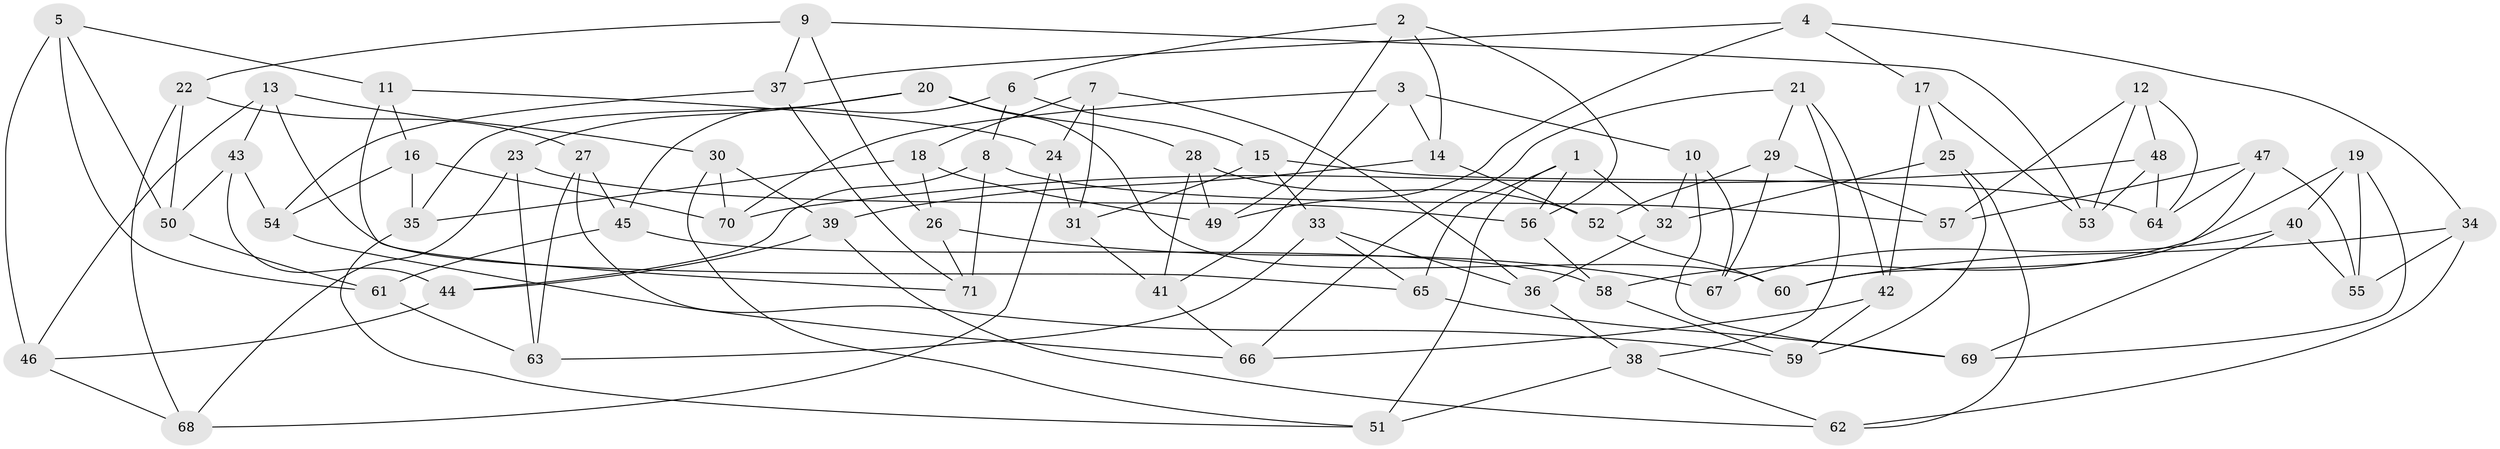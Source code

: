 // coarse degree distribution, {8: 0.05555555555555555, 9: 0.05555555555555555, 10: 0.05555555555555555, 7: 0.1111111111111111, 4: 0.6111111111111112, 3: 0.1111111111111111}
// Generated by graph-tools (version 1.1) at 2025/54/03/04/25 22:54:06]
// undirected, 71 vertices, 142 edges
graph export_dot {
  node [color=gray90,style=filled];
  1;
  2;
  3;
  4;
  5;
  6;
  7;
  8;
  9;
  10;
  11;
  12;
  13;
  14;
  15;
  16;
  17;
  18;
  19;
  20;
  21;
  22;
  23;
  24;
  25;
  26;
  27;
  28;
  29;
  30;
  31;
  32;
  33;
  34;
  35;
  36;
  37;
  38;
  39;
  40;
  41;
  42;
  43;
  44;
  45;
  46;
  47;
  48;
  49;
  50;
  51;
  52;
  53;
  54;
  55;
  56;
  57;
  58;
  59;
  60;
  61;
  62;
  63;
  64;
  65;
  66;
  67;
  68;
  69;
  70;
  71;
  1 -- 51;
  1 -- 56;
  1 -- 32;
  1 -- 65;
  2 -- 56;
  2 -- 6;
  2 -- 49;
  2 -- 14;
  3 -- 10;
  3 -- 41;
  3 -- 70;
  3 -- 14;
  4 -- 37;
  4 -- 49;
  4 -- 17;
  4 -- 34;
  5 -- 11;
  5 -- 46;
  5 -- 50;
  5 -- 61;
  6 -- 8;
  6 -- 45;
  6 -- 15;
  7 -- 24;
  7 -- 31;
  7 -- 36;
  7 -- 18;
  8 -- 57;
  8 -- 44;
  8 -- 71;
  9 -- 26;
  9 -- 53;
  9 -- 22;
  9 -- 37;
  10 -- 69;
  10 -- 32;
  10 -- 67;
  11 -- 16;
  11 -- 71;
  11 -- 24;
  12 -- 48;
  12 -- 64;
  12 -- 53;
  12 -- 57;
  13 -- 46;
  13 -- 43;
  13 -- 65;
  13 -- 30;
  14 -- 52;
  14 -- 39;
  15 -- 33;
  15 -- 31;
  15 -- 64;
  16 -- 70;
  16 -- 54;
  16 -- 35;
  17 -- 25;
  17 -- 53;
  17 -- 42;
  18 -- 49;
  18 -- 26;
  18 -- 35;
  19 -- 55;
  19 -- 69;
  19 -- 40;
  19 -- 58;
  20 -- 35;
  20 -- 60;
  20 -- 23;
  20 -- 28;
  21 -- 66;
  21 -- 29;
  21 -- 38;
  21 -- 42;
  22 -- 50;
  22 -- 68;
  22 -- 27;
  23 -- 63;
  23 -- 56;
  23 -- 68;
  24 -- 31;
  24 -- 68;
  25 -- 62;
  25 -- 59;
  25 -- 32;
  26 -- 67;
  26 -- 71;
  27 -- 63;
  27 -- 45;
  27 -- 59;
  28 -- 49;
  28 -- 41;
  28 -- 52;
  29 -- 52;
  29 -- 57;
  29 -- 67;
  30 -- 70;
  30 -- 39;
  30 -- 51;
  31 -- 41;
  32 -- 36;
  33 -- 36;
  33 -- 65;
  33 -- 63;
  34 -- 55;
  34 -- 62;
  34 -- 60;
  35 -- 51;
  36 -- 38;
  37 -- 54;
  37 -- 71;
  38 -- 51;
  38 -- 62;
  39 -- 62;
  39 -- 44;
  40 -- 69;
  40 -- 67;
  40 -- 55;
  41 -- 66;
  42 -- 66;
  42 -- 59;
  43 -- 54;
  43 -- 44;
  43 -- 50;
  44 -- 46;
  45 -- 58;
  45 -- 61;
  46 -- 68;
  47 -- 64;
  47 -- 57;
  47 -- 60;
  47 -- 55;
  48 -- 70;
  48 -- 64;
  48 -- 53;
  50 -- 61;
  52 -- 60;
  54 -- 66;
  56 -- 58;
  58 -- 59;
  61 -- 63;
  65 -- 69;
}
